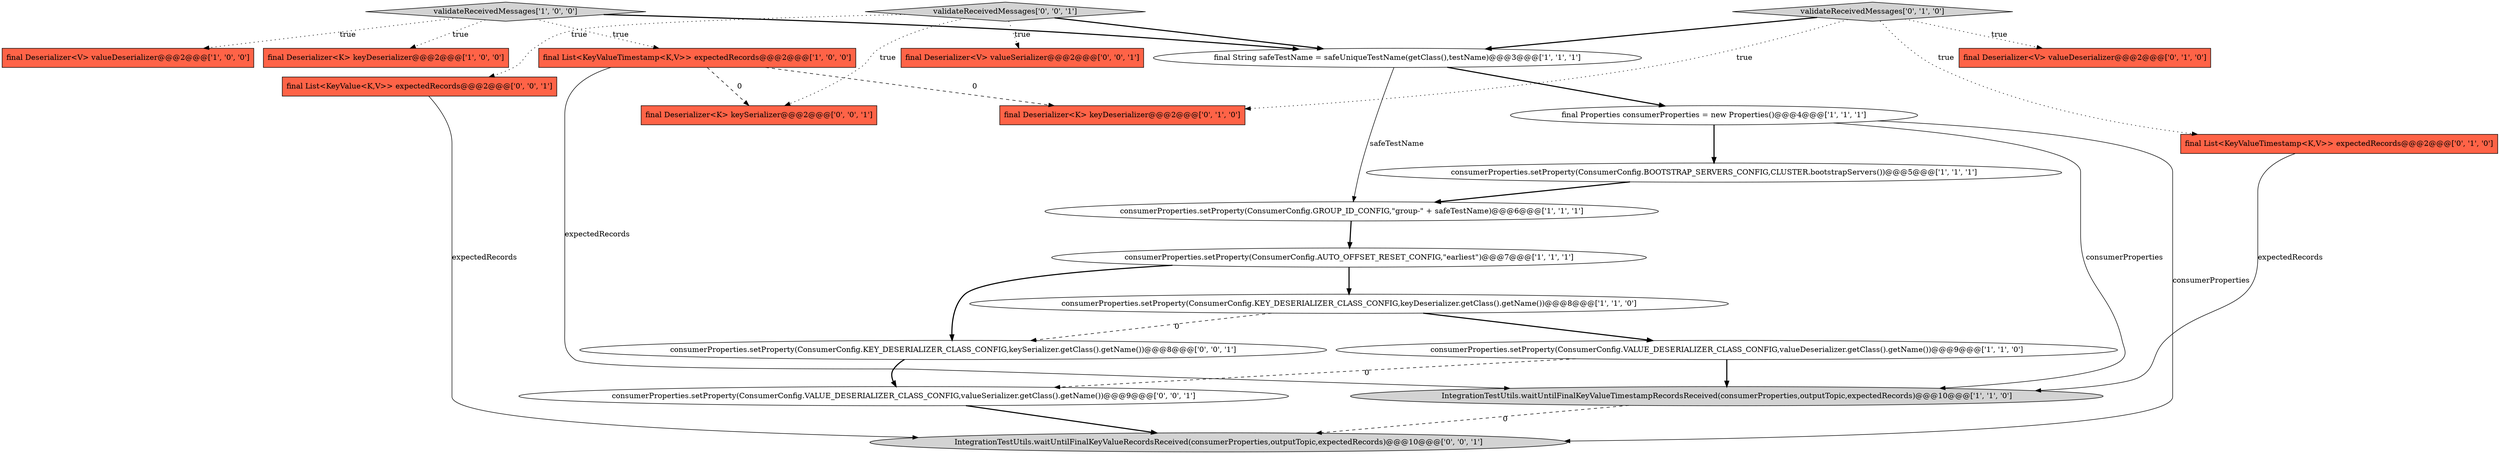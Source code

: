 digraph {
3 [style = filled, label = "IntegrationTestUtils.waitUntilFinalKeyValueTimestampRecordsReceived(consumerProperties,outputTopic,expectedRecords)@@@10@@@['1', '1', '0']", fillcolor = lightgray, shape = ellipse image = "AAA0AAABBB1BBB"];
2 [style = filled, label = "final List<KeyValueTimestamp<K,V>> expectedRecords@@@2@@@['1', '0', '0']", fillcolor = tomato, shape = box image = "AAA1AAABBB1BBB"];
6 [style = filled, label = "final String safeTestName = safeUniqueTestName(getClass(),testName)@@@3@@@['1', '1', '1']", fillcolor = white, shape = ellipse image = "AAA0AAABBB1BBB"];
8 [style = filled, label = "validateReceivedMessages['1', '0', '0']", fillcolor = lightgray, shape = diamond image = "AAA0AAABBB1BBB"];
20 [style = filled, label = "consumerProperties.setProperty(ConsumerConfig.VALUE_DESERIALIZER_CLASS_CONFIG,valueSerializer.getClass().getName())@@@9@@@['0', '0', '1']", fillcolor = white, shape = ellipse image = "AAA0AAABBB3BBB"];
10 [style = filled, label = "consumerProperties.setProperty(ConsumerConfig.AUTO_OFFSET_RESET_CONFIG,\"earliest\")@@@7@@@['1', '1', '1']", fillcolor = white, shape = ellipse image = "AAA0AAABBB1BBB"];
17 [style = filled, label = "validateReceivedMessages['0', '0', '1']", fillcolor = lightgray, shape = diamond image = "AAA0AAABBB3BBB"];
21 [style = filled, label = "final Deserializer<K> keySerializer@@@2@@@['0', '0', '1']", fillcolor = tomato, shape = box image = "AAA0AAABBB3BBB"];
5 [style = filled, label = "consumerProperties.setProperty(ConsumerConfig.VALUE_DESERIALIZER_CLASS_CONFIG,valueDeserializer.getClass().getName())@@@9@@@['1', '1', '0']", fillcolor = white, shape = ellipse image = "AAA0AAABBB1BBB"];
14 [style = filled, label = "final Deserializer<V> valueDeserializer@@@2@@@['0', '1', '0']", fillcolor = tomato, shape = box image = "AAA0AAABBB2BBB"];
1 [style = filled, label = "final Deserializer<V> valueDeserializer@@@2@@@['1', '0', '0']", fillcolor = tomato, shape = box image = "AAA0AAABBB1BBB"];
4 [style = filled, label = "final Properties consumerProperties = new Properties()@@@4@@@['1', '1', '1']", fillcolor = white, shape = ellipse image = "AAA0AAABBB1BBB"];
12 [style = filled, label = "final List<KeyValueTimestamp<K,V>> expectedRecords@@@2@@@['0', '1', '0']", fillcolor = tomato, shape = box image = "AAA0AAABBB2BBB"];
18 [style = filled, label = "final Deserializer<V> valueSerializer@@@2@@@['0', '0', '1']", fillcolor = tomato, shape = box image = "AAA0AAABBB3BBB"];
7 [style = filled, label = "consumerProperties.setProperty(ConsumerConfig.GROUP_ID_CONFIG,\"group-\" + safeTestName)@@@6@@@['1', '1', '1']", fillcolor = white, shape = ellipse image = "AAA0AAABBB1BBB"];
16 [style = filled, label = "consumerProperties.setProperty(ConsumerConfig.KEY_DESERIALIZER_CLASS_CONFIG,keySerializer.getClass().getName())@@@8@@@['0', '0', '1']", fillcolor = white, shape = ellipse image = "AAA0AAABBB3BBB"];
19 [style = filled, label = "final List<KeyValue<K,V>> expectedRecords@@@2@@@['0', '0', '1']", fillcolor = tomato, shape = box image = "AAA0AAABBB3BBB"];
22 [style = filled, label = "IntegrationTestUtils.waitUntilFinalKeyValueRecordsReceived(consumerProperties,outputTopic,expectedRecords)@@@10@@@['0', '0', '1']", fillcolor = lightgray, shape = ellipse image = "AAA0AAABBB3BBB"];
13 [style = filled, label = "validateReceivedMessages['0', '1', '0']", fillcolor = lightgray, shape = diamond image = "AAA0AAABBB2BBB"];
0 [style = filled, label = "final Deserializer<K> keyDeserializer@@@2@@@['1', '0', '0']", fillcolor = tomato, shape = box image = "AAA0AAABBB1BBB"];
15 [style = filled, label = "final Deserializer<K> keyDeserializer@@@2@@@['0', '1', '0']", fillcolor = tomato, shape = box image = "AAA1AAABBB2BBB"];
9 [style = filled, label = "consumerProperties.setProperty(ConsumerConfig.BOOTSTRAP_SERVERS_CONFIG,CLUSTER.bootstrapServers())@@@5@@@['1', '1', '1']", fillcolor = white, shape = ellipse image = "AAA0AAABBB1BBB"];
11 [style = filled, label = "consumerProperties.setProperty(ConsumerConfig.KEY_DESERIALIZER_CLASS_CONFIG,keyDeserializer.getClass().getName())@@@8@@@['1', '1', '0']", fillcolor = white, shape = ellipse image = "AAA0AAABBB1BBB"];
5->3 [style = bold, label=""];
4->9 [style = bold, label=""];
17->18 [style = dotted, label="true"];
13->12 [style = dotted, label="true"];
17->6 [style = bold, label=""];
7->10 [style = bold, label=""];
11->16 [style = dashed, label="0"];
4->22 [style = solid, label="consumerProperties"];
8->2 [style = dotted, label="true"];
2->3 [style = solid, label="expectedRecords"];
8->6 [style = bold, label=""];
3->22 [style = dashed, label="0"];
9->7 [style = bold, label=""];
19->22 [style = solid, label="expectedRecords"];
12->3 [style = solid, label="expectedRecords"];
4->3 [style = solid, label="consumerProperties"];
5->20 [style = dashed, label="0"];
20->22 [style = bold, label=""];
2->15 [style = dashed, label="0"];
8->1 [style = dotted, label="true"];
6->4 [style = bold, label=""];
11->5 [style = bold, label=""];
6->7 [style = solid, label="safeTestName"];
10->16 [style = bold, label=""];
2->21 [style = dashed, label="0"];
17->19 [style = dotted, label="true"];
8->0 [style = dotted, label="true"];
13->15 [style = dotted, label="true"];
13->6 [style = bold, label=""];
13->14 [style = dotted, label="true"];
16->20 [style = bold, label=""];
17->21 [style = dotted, label="true"];
10->11 [style = bold, label=""];
}

